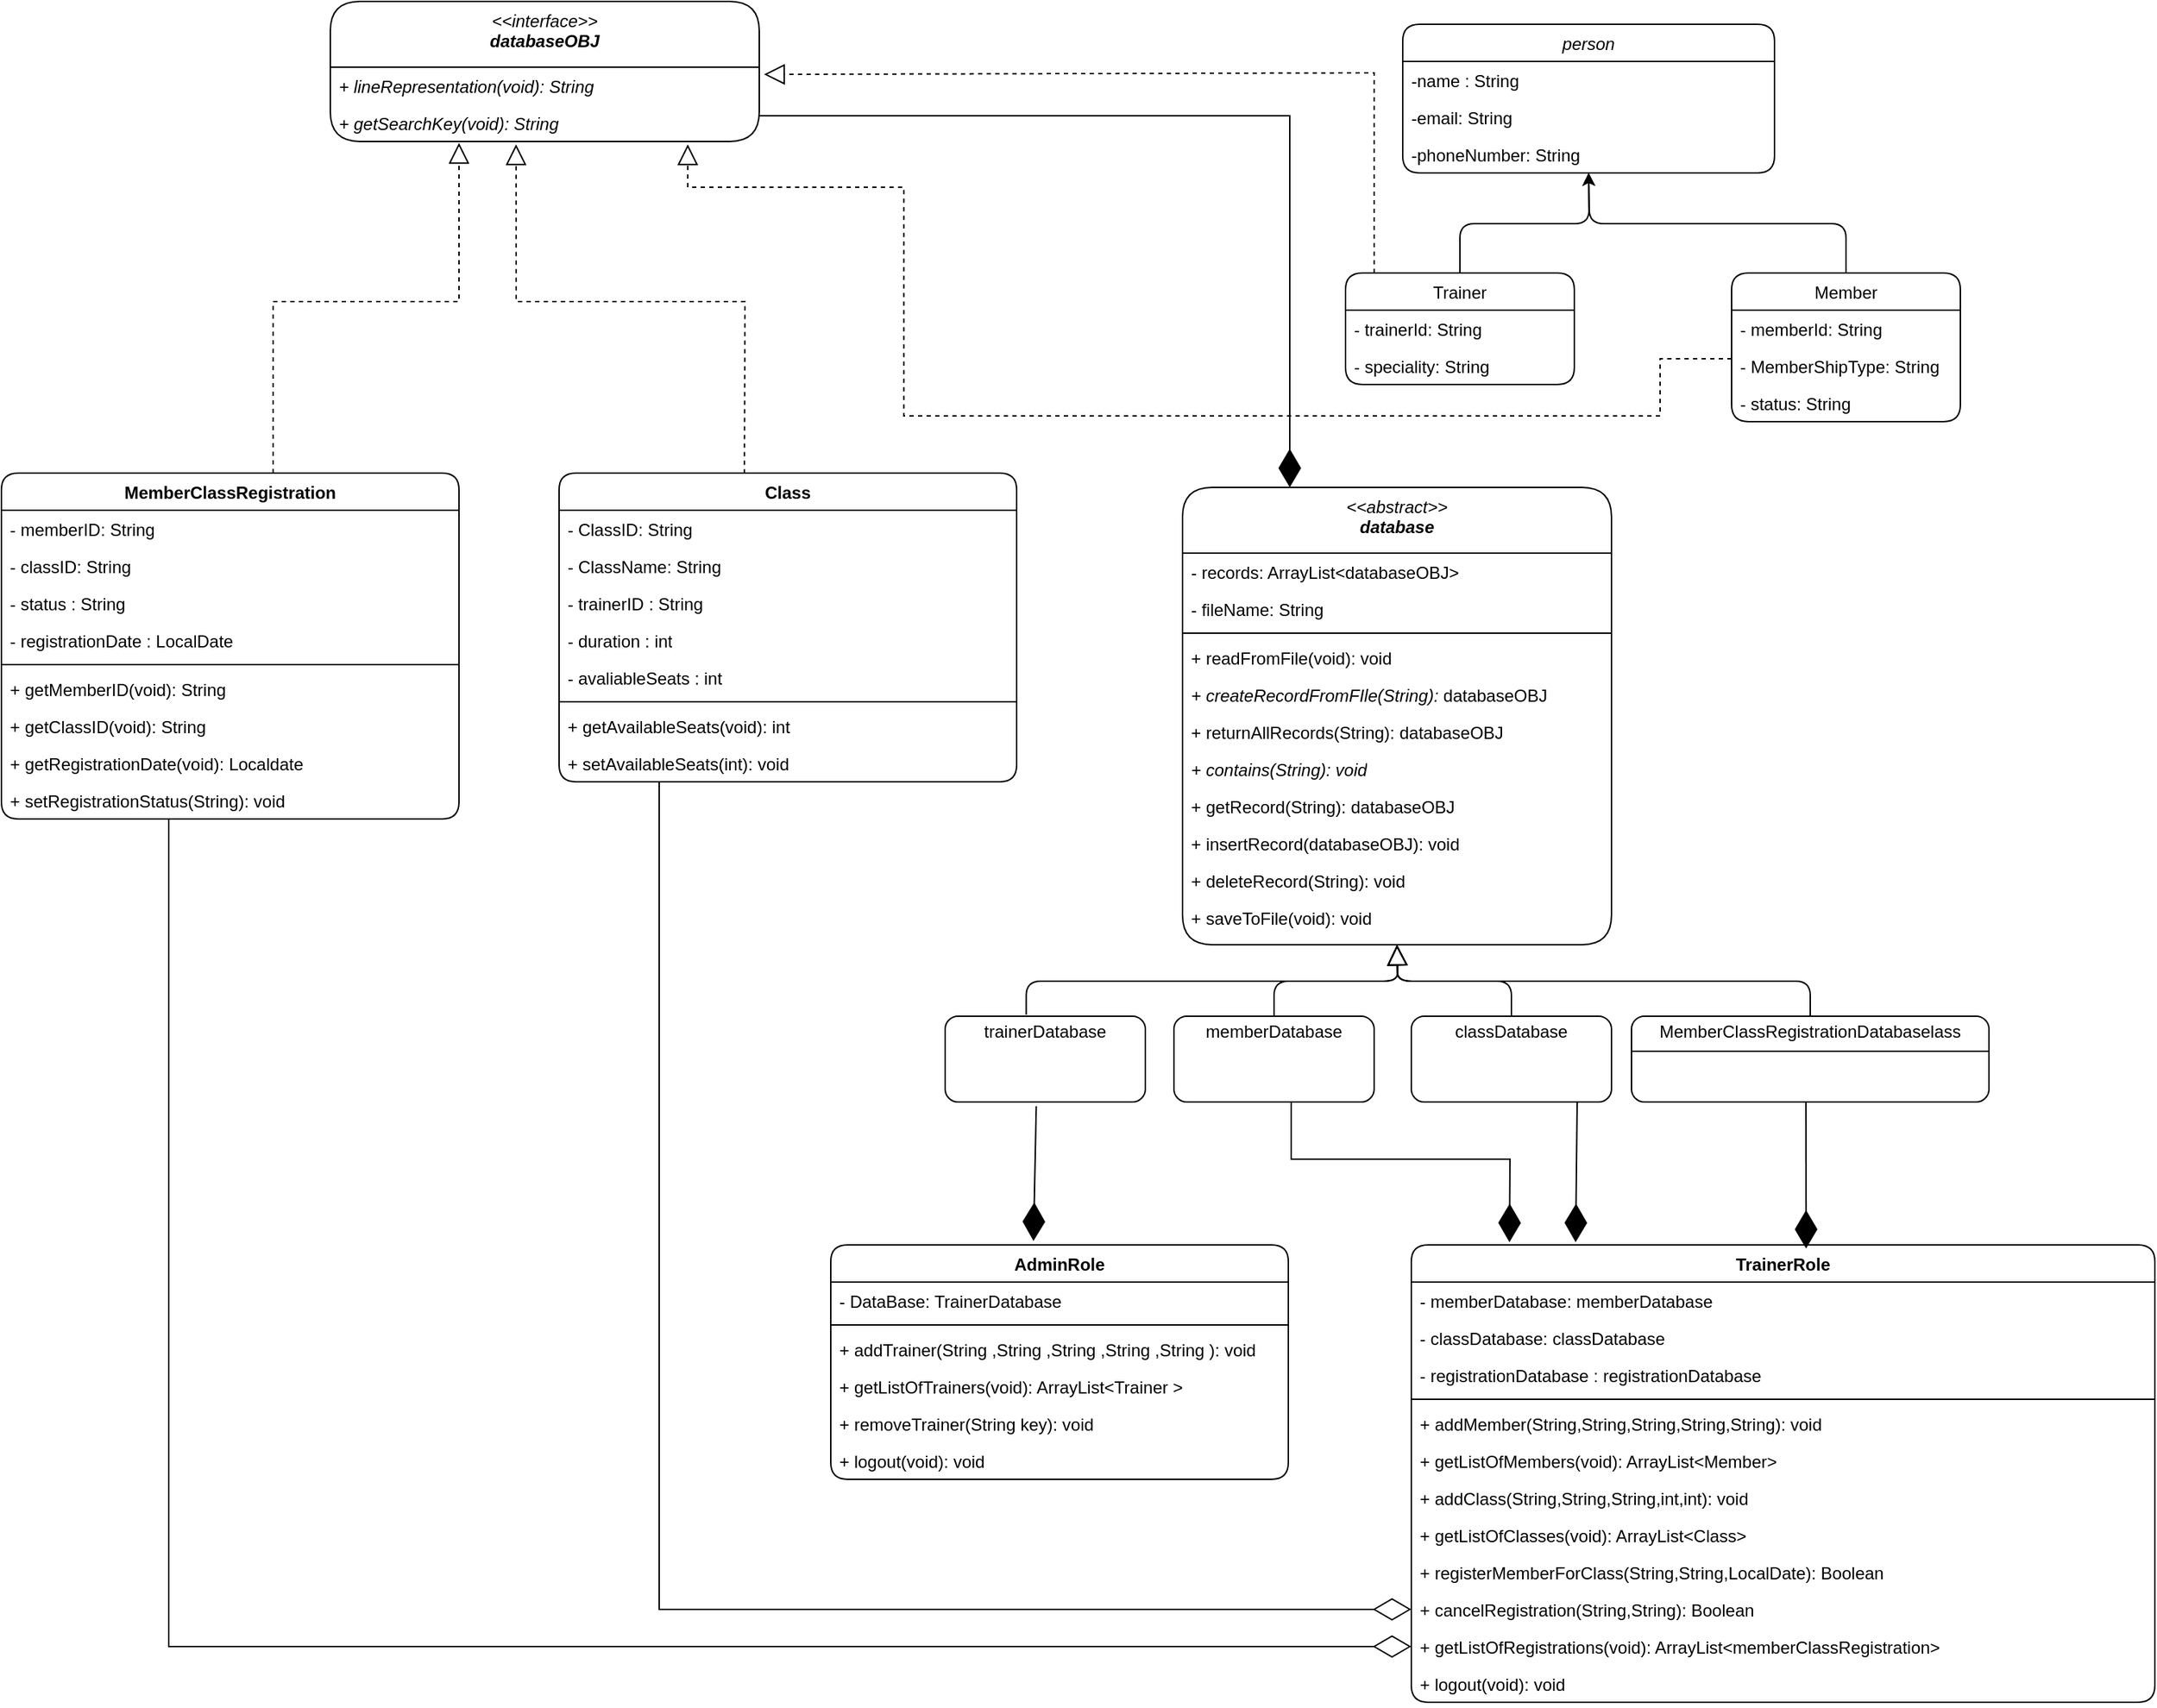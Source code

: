 <mxfile version="24.7.17">
  <diagram name="Page-1" id="gAdB9nPOYO4zGITMe3uy">
    <mxGraphModel dx="3231" dy="444" grid="1" gridSize="10" guides="1" tooltips="1" connect="1" arrows="1" fold="1" page="1" pageScale="1" pageWidth="827" pageHeight="1169" math="0" shadow="0">
      <root>
        <mxCell id="0" />
        <mxCell id="1" parent="0" />
        <mxCell id="HRGRUfHx_FgeZ7gGGEja-18" value="&lt;span style=&quot;font-weight: normal;&quot;&gt;&lt;i&gt;person&lt;/i&gt;&lt;/span&gt;" style="swimlane;fontStyle=1;align=center;verticalAlign=top;childLayout=stackLayout;horizontal=1;startSize=26;horizontalStack=0;resizeParent=1;resizeParentMax=0;resizeLast=0;collapsible=1;marginBottom=0;whiteSpace=wrap;html=1;rounded=1;" parent="1" vertex="1">
          <mxGeometry x="-1260" y="86" width="260" height="104" as="geometry" />
        </mxCell>
        <mxCell id="HRGRUfHx_FgeZ7gGGEja-19" value="-name : String" style="text;strokeColor=none;fillColor=none;align=left;verticalAlign=top;spacingLeft=4;spacingRight=4;overflow=hidden;rotatable=0;points=[[0,0.5],[1,0.5]];portConstraint=eastwest;whiteSpace=wrap;html=1;" parent="HRGRUfHx_FgeZ7gGGEja-18" vertex="1">
          <mxGeometry y="26" width="260" height="26" as="geometry" />
        </mxCell>
        <mxCell id="HRGRUfHx_FgeZ7gGGEja-27" value="-email: String" style="text;strokeColor=none;fillColor=none;align=left;verticalAlign=top;spacingLeft=4;spacingRight=4;overflow=hidden;rotatable=0;points=[[0,0.5],[1,0.5]];portConstraint=eastwest;whiteSpace=wrap;html=1;" parent="HRGRUfHx_FgeZ7gGGEja-18" vertex="1">
          <mxGeometry y="52" width="260" height="26" as="geometry" />
        </mxCell>
        <mxCell id="HRGRUfHx_FgeZ7gGGEja-28" value="-phoneNumber: String" style="text;strokeColor=none;fillColor=none;align=left;verticalAlign=top;spacingLeft=4;spacingRight=4;overflow=hidden;rotatable=0;points=[[0,0.5],[1,0.5]];portConstraint=eastwest;whiteSpace=wrap;html=1;" parent="HRGRUfHx_FgeZ7gGGEja-18" vertex="1">
          <mxGeometry y="78" width="260" height="26" as="geometry" />
        </mxCell>
        <mxCell id="HRGRUfHx_FgeZ7gGGEja-49" style="edgeStyle=orthogonalEdgeStyle;rounded=1;orthogonalLoop=1;jettySize=auto;html=1;exitX=0.5;exitY=0;exitDx=0;exitDy=0;fontFamily=Helvetica;fontSize=12;fontColor=default;fontStyle=0;" parent="1" source="HRGRUfHx_FgeZ7gGGEja-30" edge="1">
          <mxGeometry relative="1" as="geometry">
            <mxPoint x="-1130" y="190" as="targetPoint" />
          </mxGeometry>
        </mxCell>
        <mxCell id="HRGRUfHx_FgeZ7gGGEja-30" value="&lt;span style=&quot;font-weight: normal;&quot;&gt;Trainer&lt;/span&gt;" style="swimlane;fontStyle=1;align=center;verticalAlign=top;childLayout=stackLayout;horizontal=1;startSize=26;horizontalStack=0;resizeParent=1;resizeParentMax=0;resizeLast=0;collapsible=1;marginBottom=0;whiteSpace=wrap;html=1;rounded=1;strokeColor=default;fontFamily=Helvetica;fontSize=12;fontColor=default;fillColor=none;" parent="1" vertex="1">
          <mxGeometry x="-1300" y="260" width="160" height="78" as="geometry" />
        </mxCell>
        <mxCell id="HRGRUfHx_FgeZ7gGGEja-31" value="- trainerId: String" style="text;strokeColor=none;fillColor=none;align=left;verticalAlign=top;spacingLeft=4;spacingRight=4;overflow=hidden;rotatable=0;points=[[0,0.5],[1,0.5]];portConstraint=eastwest;whiteSpace=wrap;html=1;fontFamily=Helvetica;fontSize=12;fontColor=default;fontStyle=0;" parent="HRGRUfHx_FgeZ7gGGEja-30" vertex="1">
          <mxGeometry y="26" width="160" height="26" as="geometry" />
        </mxCell>
        <mxCell id="HRGRUfHx_FgeZ7gGGEja-34" value="- speciality: String" style="text;strokeColor=none;fillColor=none;align=left;verticalAlign=top;spacingLeft=4;spacingRight=4;overflow=hidden;rotatable=0;points=[[0,0.5],[1,0.5]];portConstraint=eastwest;whiteSpace=wrap;html=1;fontFamily=Helvetica;fontSize=12;fontColor=default;fontStyle=0;" parent="HRGRUfHx_FgeZ7gGGEja-30" vertex="1">
          <mxGeometry y="52" width="160" height="26" as="geometry" />
        </mxCell>
        <mxCell id="HRGRUfHx_FgeZ7gGGEja-50" style="edgeStyle=orthogonalEdgeStyle;rounded=1;orthogonalLoop=1;jettySize=auto;html=1;exitX=0.5;exitY=0;exitDx=0;exitDy=0;fontFamily=Helvetica;fontSize=12;fontColor=default;fontStyle=0;" parent="1" source="HRGRUfHx_FgeZ7gGGEja-44" edge="1">
          <mxGeometry relative="1" as="geometry">
            <mxPoint x="-1130" y="190" as="targetPoint" />
          </mxGeometry>
        </mxCell>
        <mxCell id="HRGRUfHx_FgeZ7gGGEja-44" value="&lt;span style=&quot;font-weight: normal;&quot;&gt;Member&lt;/span&gt;" style="swimlane;fontStyle=1;align=center;verticalAlign=top;childLayout=stackLayout;horizontal=1;startSize=26;horizontalStack=0;resizeParent=1;resizeParentMax=0;resizeLast=0;collapsible=1;marginBottom=0;whiteSpace=wrap;html=1;rounded=1;strokeColor=default;fontFamily=Helvetica;fontSize=12;fontColor=default;fillColor=none;" parent="1" vertex="1">
          <mxGeometry x="-1030" y="260" width="160" height="104" as="geometry" />
        </mxCell>
        <mxCell id="HRGRUfHx_FgeZ7gGGEja-45" value="- memberId: String" style="text;strokeColor=none;fillColor=none;align=left;verticalAlign=top;spacingLeft=4;spacingRight=4;overflow=hidden;rotatable=0;points=[[0,0.5],[1,0.5]];portConstraint=eastwest;whiteSpace=wrap;html=1;fontFamily=Helvetica;fontSize=12;fontColor=default;fontStyle=0;" parent="HRGRUfHx_FgeZ7gGGEja-44" vertex="1">
          <mxGeometry y="26" width="160" height="26" as="geometry" />
        </mxCell>
        <mxCell id="HRGRUfHx_FgeZ7gGGEja-46" value="- Me&lt;span style=&quot;background-color: initial;&quot;&gt;mberShipType: String&lt;/span&gt;" style="text;strokeColor=none;fillColor=none;align=left;verticalAlign=top;spacingLeft=4;spacingRight=4;overflow=hidden;rotatable=0;points=[[0,0.5],[1,0.5]];portConstraint=eastwest;whiteSpace=wrap;html=1;fontFamily=Helvetica;fontSize=12;fontColor=default;fontStyle=0;" parent="HRGRUfHx_FgeZ7gGGEja-44" vertex="1">
          <mxGeometry y="52" width="160" height="26" as="geometry" />
        </mxCell>
        <mxCell id="HRGRUfHx_FgeZ7gGGEja-48" value="- status: String" style="text;strokeColor=none;fillColor=none;align=left;verticalAlign=top;spacingLeft=4;spacingRight=4;overflow=hidden;rotatable=0;points=[[0,0.5],[1,0.5]];portConstraint=eastwest;whiteSpace=wrap;html=1;fontFamily=Helvetica;fontSize=12;fontColor=default;fontStyle=0;" parent="HRGRUfHx_FgeZ7gGGEja-44" vertex="1">
          <mxGeometry y="78" width="160" height="26" as="geometry" />
        </mxCell>
        <mxCell id="HRGRUfHx_FgeZ7gGGEja-51" value="&lt;div&gt;&lt;span style=&quot;font-weight: normal;&quot;&gt;&lt;i&gt;&amp;lt;&amp;lt;abstract&amp;gt;&amp;gt;&lt;/i&gt;&lt;/span&gt;&lt;/div&gt;&lt;i&gt;database&lt;/i&gt;" style="swimlane;fontStyle=1;align=center;verticalAlign=top;childLayout=stackLayout;horizontal=1;startSize=46;horizontalStack=0;resizeParent=1;resizeParentMax=0;resizeLast=0;collapsible=1;marginBottom=0;whiteSpace=wrap;html=1;rounded=1;strokeColor=default;fontFamily=Helvetica;fontSize=12;fontColor=default;fillColor=none;" parent="1" vertex="1">
          <mxGeometry x="-1414" y="410" width="300" height="320" as="geometry" />
        </mxCell>
        <mxCell id="HRGRUfHx_FgeZ7gGGEja-52" value="- records: ArrayList&amp;lt;databaseOBJ&amp;gt;" style="text;strokeColor=none;fillColor=none;align=left;verticalAlign=top;spacingLeft=4;spacingRight=4;overflow=hidden;rotatable=0;points=[[0,0.5],[1,0.5]];portConstraint=eastwest;whiteSpace=wrap;html=1;fontFamily=Helvetica;fontSize=12;fontColor=default;fontStyle=0;" parent="HRGRUfHx_FgeZ7gGGEja-51" vertex="1">
          <mxGeometry y="46" width="300" height="26" as="geometry" />
        </mxCell>
        <mxCell id="HRGRUfHx_FgeZ7gGGEja-56" value="- fileName: String" style="text;strokeColor=none;fillColor=none;align=left;verticalAlign=top;spacingLeft=4;spacingRight=4;overflow=hidden;rotatable=0;points=[[0,0.5],[1,0.5]];portConstraint=eastwest;whiteSpace=wrap;html=1;fontFamily=Helvetica;fontSize=12;fontColor=default;fontStyle=0;" parent="HRGRUfHx_FgeZ7gGGEja-51" vertex="1">
          <mxGeometry y="72" width="300" height="26" as="geometry" />
        </mxCell>
        <mxCell id="HRGRUfHx_FgeZ7gGGEja-53" value="" style="line;strokeWidth=1;fillColor=none;align=left;verticalAlign=middle;spacingTop=-1;spacingLeft=3;spacingRight=3;rotatable=0;labelPosition=right;points=[];portConstraint=eastwest;strokeColor=inherit;rounded=1;fontFamily=Helvetica;fontSize=12;fontColor=default;fontStyle=0;" parent="HRGRUfHx_FgeZ7gGGEja-51" vertex="1">
          <mxGeometry y="98" width="300" height="8" as="geometry" />
        </mxCell>
        <mxCell id="HRGRUfHx_FgeZ7gGGEja-54" value="+ readFromFile(void): void" style="text;strokeColor=none;fillColor=none;align=left;verticalAlign=top;spacingLeft=4;spacingRight=4;overflow=hidden;rotatable=0;points=[[0,0.5],[1,0.5]];portConstraint=eastwest;whiteSpace=wrap;html=1;fontFamily=Helvetica;fontSize=12;fontColor=default;fontStyle=0;" parent="HRGRUfHx_FgeZ7gGGEja-51" vertex="1">
          <mxGeometry y="106" width="300" height="26" as="geometry" />
        </mxCell>
        <mxCell id="HRGRUfHx_FgeZ7gGGEja-57" value="+ createRecordFromFIle(String):&amp;nbsp;&lt;span style=&quot;font-style: normal;&quot;&gt;databaseOBJ&lt;/span&gt;" style="text;strokeColor=none;fillColor=none;align=left;verticalAlign=top;spacingLeft=4;spacingRight=4;overflow=hidden;rotatable=0;points=[[0,0.5],[1,0.5]];portConstraint=eastwest;whiteSpace=wrap;html=1;fontFamily=Helvetica;fontSize=12;fontColor=default;fontStyle=2;" parent="HRGRUfHx_FgeZ7gGGEja-51" vertex="1">
          <mxGeometry y="132" width="300" height="26" as="geometry" />
        </mxCell>
        <mxCell id="HRGRUfHx_FgeZ7gGGEja-60" value="+ returnAllRecords(String):&amp;nbsp;&lt;span style=&quot;&quot;&gt;databaseOBJ&lt;/span&gt;" style="text;strokeColor=none;fillColor=none;align=left;verticalAlign=top;spacingLeft=4;spacingRight=4;overflow=hidden;rotatable=0;points=[[0,0.5],[1,0.5]];portConstraint=eastwest;whiteSpace=wrap;html=1;fontFamily=Helvetica;fontSize=12;fontColor=default;fontStyle=0;" parent="HRGRUfHx_FgeZ7gGGEja-51" vertex="1">
          <mxGeometry y="158" width="300" height="26" as="geometry" />
        </mxCell>
        <mxCell id="HRGRUfHx_FgeZ7gGGEja-61" value="+ contains(String): void&lt;div&gt;&lt;br&gt;&lt;/div&gt;" style="text;strokeColor=none;fillColor=none;align=left;verticalAlign=top;spacingLeft=4;spacingRight=4;overflow=hidden;rotatable=0;points=[[0,0.5],[1,0.5]];portConstraint=eastwest;whiteSpace=wrap;html=1;fontFamily=Helvetica;fontSize=12;fontColor=default;fontStyle=2;" parent="HRGRUfHx_FgeZ7gGGEja-51" vertex="1">
          <mxGeometry y="184" width="300" height="26" as="geometry" />
        </mxCell>
        <mxCell id="HRGRUfHx_FgeZ7gGGEja-62" value="+ getRecord(String):&amp;nbsp;&lt;span style=&quot;&quot;&gt;databaseOBJ&lt;/span&gt;&lt;div&gt;&lt;br&gt;&lt;/div&gt;" style="text;strokeColor=none;fillColor=none;align=left;verticalAlign=top;spacingLeft=4;spacingRight=4;overflow=hidden;rotatable=0;points=[[0,0.5],[1,0.5]];portConstraint=eastwest;whiteSpace=wrap;html=1;fontFamily=Helvetica;fontSize=12;fontColor=default;fontStyle=0;" parent="HRGRUfHx_FgeZ7gGGEja-51" vertex="1">
          <mxGeometry y="210" width="300" height="26" as="geometry" />
        </mxCell>
        <mxCell id="HRGRUfHx_FgeZ7gGGEja-63" value="+ insertRecord(&lt;span style=&quot;&quot;&gt;databaseOBJ&lt;/span&gt;): void" style="text;strokeColor=none;fillColor=none;align=left;verticalAlign=top;spacingLeft=4;spacingRight=4;overflow=hidden;rotatable=0;points=[[0,0.5],[1,0.5]];portConstraint=eastwest;whiteSpace=wrap;html=1;fontFamily=Helvetica;fontSize=12;fontColor=default;fontStyle=0;" parent="HRGRUfHx_FgeZ7gGGEja-51" vertex="1">
          <mxGeometry y="236" width="300" height="26" as="geometry" />
        </mxCell>
        <mxCell id="HRGRUfHx_FgeZ7gGGEja-64" value="+ deleteRecord(String): void" style="text;strokeColor=none;fillColor=none;align=left;verticalAlign=top;spacingLeft=4;spacingRight=4;overflow=hidden;rotatable=0;points=[[0,0.5],[1,0.5]];portConstraint=eastwest;whiteSpace=wrap;html=1;fontFamily=Helvetica;fontSize=12;fontColor=default;fontStyle=0;" parent="HRGRUfHx_FgeZ7gGGEja-51" vertex="1">
          <mxGeometry y="262" width="300" height="26" as="geometry" />
        </mxCell>
        <mxCell id="HRGRUfHx_FgeZ7gGGEja-65" value="+ saveToFile(void): void" style="text;strokeColor=none;fillColor=none;align=left;verticalAlign=top;spacingLeft=4;spacingRight=4;overflow=hidden;rotatable=0;points=[[0,0.5],[1,0.5]];portConstraint=eastwest;whiteSpace=wrap;html=1;fontFamily=Helvetica;fontSize=12;fontColor=default;fontStyle=0;" parent="HRGRUfHx_FgeZ7gGGEja-51" vertex="1">
          <mxGeometry y="288" width="300" height="32" as="geometry" />
        </mxCell>
        <mxCell id="HRGRUfHx_FgeZ7gGGEja-66" value="&lt;p style=&quot;margin: 4px 0px 0px;&quot;&gt;trainerDatabase&lt;/p&gt;" style="verticalAlign=top;align=center;overflow=fill;html=1;whiteSpace=wrap;rounded=1;strokeColor=default;fontFamily=Helvetica;fontSize=12;fontColor=default;fontStyle=0;fillColor=none;" parent="1" vertex="1">
          <mxGeometry x="-1580" y="780" width="140" height="60" as="geometry" />
        </mxCell>
        <mxCell id="HRGRUfHx_FgeZ7gGGEja-67" value="&lt;p style=&quot;margin:0px;margin-top:4px;text-align:center;&quot;&gt;classDatabase&lt;/p&gt;" style="verticalAlign=top;align=left;overflow=fill;html=1;whiteSpace=wrap;rounded=1;strokeColor=default;fontFamily=Helvetica;fontSize=12;fontColor=default;fontStyle=0;fillColor=none;" parent="1" vertex="1">
          <mxGeometry x="-1254" y="780" width="140" height="60" as="geometry" />
        </mxCell>
        <mxCell id="HRGRUfHx_FgeZ7gGGEja-69" value="&lt;p style=&quot;margin:0px;margin-top:4px;text-align:center;&quot;&gt;MemberClassRegistrationDatabaselass&lt;/p&gt;&lt;hr size=&quot;1&quot; style=&quot;border-style:solid;&quot;&gt;&lt;div style=&quot;height:2px;&quot;&gt;&lt;/div&gt;" style="verticalAlign=top;align=left;overflow=fill;html=1;whiteSpace=wrap;rounded=1;strokeColor=default;fontFamily=Helvetica;fontSize=12;fontColor=default;fontStyle=0;fillColor=none;" parent="1" vertex="1">
          <mxGeometry x="-1100" y="780" width="250" height="60" as="geometry" />
        </mxCell>
        <mxCell id="HRGRUfHx_FgeZ7gGGEja-70" value="&lt;p style=&quot;margin:0px;margin-top:4px;text-align:center;&quot;&gt;&lt;/p&gt;&lt;div style=&quot;text-align: center; height: 2px;&quot;&gt;memberDatabase&lt;/div&gt;" style="verticalAlign=top;align=left;overflow=fill;html=1;whiteSpace=wrap;rounded=1;strokeColor=default;fontFamily=Helvetica;fontSize=12;fontColor=default;fontStyle=0;fillColor=none;" parent="1" vertex="1">
          <mxGeometry x="-1420" y="780" width="140" height="60" as="geometry" />
        </mxCell>
        <mxCell id="HRGRUfHx_FgeZ7gGGEja-80" value="" style="endArrow=block;endFill=0;endSize=12;html=1;rounded=1;fontFamily=Helvetica;fontSize=12;fontColor=default;fontStyle=0;edgeStyle=orthogonalEdgeStyle;exitX=0.5;exitY=0;exitDx=0;exitDy=0;" parent="1" source="HRGRUfHx_FgeZ7gGGEja-70" edge="1">
          <mxGeometry width="160" relative="1" as="geometry">
            <mxPoint x="-1584" y="730" as="sourcePoint" />
            <mxPoint x="-1264" y="730" as="targetPoint" />
          </mxGeometry>
        </mxCell>
        <mxCell id="HRGRUfHx_FgeZ7gGGEja-81" value="" style="endArrow=block;endFill=0;endSize=12;html=1;rounded=1;fontFamily=Helvetica;fontSize=12;fontColor=default;fontStyle=0;edgeStyle=orthogonalEdgeStyle;exitX=0.405;exitY=-0.017;exitDx=0;exitDy=0;exitPerimeter=0;" parent="1" source="HRGRUfHx_FgeZ7gGGEja-66" edge="1">
          <mxGeometry width="160" relative="1" as="geometry">
            <mxPoint x="-1574" y="790" as="sourcePoint" />
            <mxPoint x="-1264" y="730" as="targetPoint" />
          </mxGeometry>
        </mxCell>
        <mxCell id="HRGRUfHx_FgeZ7gGGEja-82" value="" style="endArrow=block;endFill=0;endSize=12;html=1;rounded=1;fontFamily=Helvetica;fontSize=12;fontColor=default;fontStyle=0;edgeStyle=orthogonalEdgeStyle;exitX=0.5;exitY=0;exitDx=0;exitDy=0;" parent="1" source="HRGRUfHx_FgeZ7gGGEja-67" edge="1">
          <mxGeometry width="160" relative="1" as="geometry">
            <mxPoint x="-1427" y="789" as="sourcePoint" />
            <mxPoint x="-1264" y="730" as="targetPoint" />
          </mxGeometry>
        </mxCell>
        <mxCell id="HRGRUfHx_FgeZ7gGGEja-86" value="" style="endArrow=block;endFill=0;endSize=12;html=1;rounded=1;fontFamily=Helvetica;fontSize=12;fontColor=default;fontStyle=0;edgeStyle=orthogonalEdgeStyle;exitX=0.5;exitY=0;exitDx=0;exitDy=0;" parent="1" source="HRGRUfHx_FgeZ7gGGEja-69" edge="1">
          <mxGeometry width="160" relative="1" as="geometry">
            <mxPoint x="-1088" y="790" as="sourcePoint" />
            <mxPoint x="-1264" y="730" as="targetPoint" />
          </mxGeometry>
        </mxCell>
        <mxCell id="HRGRUfHx_FgeZ7gGGEja-91" value="AdminRole" style="swimlane;fontStyle=1;align=center;verticalAlign=top;childLayout=stackLayout;horizontal=1;startSize=26;horizontalStack=0;resizeParent=1;resizeParentMax=0;resizeLast=0;collapsible=1;marginBottom=0;whiteSpace=wrap;html=1;rounded=1;strokeColor=default;fontFamily=Helvetica;fontSize=12;fontColor=default;fillColor=none;" parent="1" vertex="1">
          <mxGeometry x="-1660" y="940" width="320" height="164" as="geometry" />
        </mxCell>
        <mxCell id="HRGRUfHx_FgeZ7gGGEja-92" value="- DataBase: TrainerDatabase" style="text;strokeColor=none;fillColor=none;align=left;verticalAlign=top;spacingLeft=4;spacingRight=4;overflow=hidden;rotatable=0;points=[[0,0.5],[1,0.5]];portConstraint=eastwest;whiteSpace=wrap;html=1;fontFamily=Helvetica;fontSize=12;fontColor=default;fontStyle=0;" parent="HRGRUfHx_FgeZ7gGGEja-91" vertex="1">
          <mxGeometry y="26" width="320" height="26" as="geometry" />
        </mxCell>
        <mxCell id="HRGRUfHx_FgeZ7gGGEja-93" value="" style="line;strokeWidth=1;fillColor=none;align=left;verticalAlign=middle;spacingTop=-1;spacingLeft=3;spacingRight=3;rotatable=0;labelPosition=right;points=[];portConstraint=eastwest;strokeColor=inherit;rounded=1;fontFamily=Helvetica;fontSize=12;fontColor=default;fontStyle=0;" parent="HRGRUfHx_FgeZ7gGGEja-91" vertex="1">
          <mxGeometry y="52" width="320" height="8" as="geometry" />
        </mxCell>
        <mxCell id="HRGRUfHx_FgeZ7gGGEja-94" value="+ addTrainer(String&amp;nbsp;,String&amp;nbsp;,String&amp;nbsp;,String&amp;nbsp;,String&amp;nbsp;): void" style="text;strokeColor=none;fillColor=none;align=left;verticalAlign=top;spacingLeft=4;spacingRight=4;overflow=hidden;rotatable=0;points=[[0,0.5],[1,0.5]];portConstraint=eastwest;whiteSpace=wrap;html=1;fontFamily=Helvetica;fontSize=12;fontColor=default;fontStyle=0;" parent="HRGRUfHx_FgeZ7gGGEja-91" vertex="1">
          <mxGeometry y="60" width="320" height="26" as="geometry" />
        </mxCell>
        <mxCell id="HRGRUfHx_FgeZ7gGGEja-95" value="+ getListOfTrainers(void): ArrayList&amp;lt;Trainer &amp;gt;" style="text;strokeColor=none;fillColor=none;align=left;verticalAlign=top;spacingLeft=4;spacingRight=4;overflow=hidden;rotatable=0;points=[[0,0.5],[1,0.5]];portConstraint=eastwest;whiteSpace=wrap;html=1;fontFamily=Helvetica;fontSize=12;fontColor=default;fontStyle=0;" parent="HRGRUfHx_FgeZ7gGGEja-91" vertex="1">
          <mxGeometry y="86" width="320" height="26" as="geometry" />
        </mxCell>
        <mxCell id="HRGRUfHx_FgeZ7gGGEja-96" value="+ removeTrainer(String key): void" style="text;strokeColor=none;fillColor=none;align=left;verticalAlign=top;spacingLeft=4;spacingRight=4;overflow=hidden;rotatable=0;points=[[0,0.5],[1,0.5]];portConstraint=eastwest;whiteSpace=wrap;html=1;fontFamily=Helvetica;fontSize=12;fontColor=default;fontStyle=0;" parent="HRGRUfHx_FgeZ7gGGEja-91" vertex="1">
          <mxGeometry y="112" width="320" height="26" as="geometry" />
        </mxCell>
        <mxCell id="HRGRUfHx_FgeZ7gGGEja-97" value="+ logout(void): void" style="text;strokeColor=none;fillColor=none;align=left;verticalAlign=top;spacingLeft=4;spacingRight=4;overflow=hidden;rotatable=0;points=[[0,0.5],[1,0.5]];portConstraint=eastwest;whiteSpace=wrap;html=1;fontFamily=Helvetica;fontSize=12;fontColor=default;fontStyle=0;" parent="HRGRUfHx_FgeZ7gGGEja-91" vertex="1">
          <mxGeometry y="138" width="320" height="26" as="geometry" />
        </mxCell>
        <mxCell id="HRGRUfHx_FgeZ7gGGEja-98" value="Class" style="swimlane;fontStyle=1;align=center;verticalAlign=top;childLayout=stackLayout;horizontal=1;startSize=26;horizontalStack=0;resizeParent=1;resizeParentMax=0;resizeLast=0;collapsible=1;marginBottom=0;whiteSpace=wrap;html=1;rounded=1;strokeColor=default;fontFamily=Helvetica;fontSize=12;fontColor=default;fillColor=none;" parent="1" vertex="1">
          <mxGeometry x="-1850" y="400" width="320" height="216" as="geometry" />
        </mxCell>
        <mxCell id="HRGRUfHx_FgeZ7gGGEja-99" value="- ClassID: String" style="text;strokeColor=none;fillColor=none;align=left;verticalAlign=top;spacingLeft=4;spacingRight=4;overflow=hidden;rotatable=0;points=[[0,0.5],[1,0.5]];portConstraint=eastwest;whiteSpace=wrap;html=1;fontFamily=Helvetica;fontSize=12;fontColor=default;fontStyle=0;" parent="HRGRUfHx_FgeZ7gGGEja-98" vertex="1">
          <mxGeometry y="26" width="320" height="26" as="geometry" />
        </mxCell>
        <mxCell id="HRGRUfHx_FgeZ7gGGEja-102" value="- ClassName: String" style="text;strokeColor=none;fillColor=none;align=left;verticalAlign=top;spacingLeft=4;spacingRight=4;overflow=hidden;rotatable=0;points=[[0,0.5],[1,0.5]];portConstraint=eastwest;whiteSpace=wrap;html=1;fontFamily=Helvetica;fontSize=12;fontColor=default;fontStyle=0;" parent="HRGRUfHx_FgeZ7gGGEja-98" vertex="1">
          <mxGeometry y="52" width="320" height="26" as="geometry" />
        </mxCell>
        <mxCell id="HRGRUfHx_FgeZ7gGGEja-104" value="-&amp;nbsp;trainerID&amp;nbsp;&lt;span style=&quot;color: rgba(0, 0, 0, 0); font-family: monospace; font-size: 0px; text-wrap: nowrap;&quot;&gt;%3CmxGraphModel%3E%3Croot%3E%3CmxCell%20id%3D%220%22%2F%3E%3CmxCell%20id%3D%221%22%20parent%3D%220%22%2F%3E%3CmxCell%20id%3D%222%22%20value%3D%22-%20ClassName%3A%20String%22%20style%3D%22text%3BstrokeColor%3Dnone%3BfillColor%3Dnone%3Balign%3Dleft%3BverticalAlign%3Dtop%3BspacingLeft%3D4%3BspacingRight%3D4%3Boverflow%3Dhidden%3Brotatable%3D0%3Bpoints%3D%5B%5B0%2C0.5%5D%2C%5B1%2C0.5%5D%5D%3BportConstraint%3Deastwest%3BwhiteSpace%3Dwrap%3Bhtml%3D1%3BfontFamily%3DHelvetica%3BfontSize%3D12%3BfontColor%3Ddefault%3BfontStyle%3D0%3B%22%20vertex%3D%221%22%20parent%3D%221%22%3E%3CmxGeometry%20x%3D%22-690%22%20y%3D%22388%22%20width%3D%22160%22%20height%3D%2226%22%20as%3D%22geometry%22%2F%3E%3C%2FmxCell%3E%3C%2Froot%3E%3C%2FmxGraphModel%3E&lt;/span&gt;: String" style="text;strokeColor=none;fillColor=none;align=left;verticalAlign=top;spacingLeft=4;spacingRight=4;overflow=hidden;rotatable=0;points=[[0,0.5],[1,0.5]];portConstraint=eastwest;whiteSpace=wrap;html=1;fontFamily=Helvetica;fontSize=12;fontColor=default;fontStyle=0;" parent="HRGRUfHx_FgeZ7gGGEja-98" vertex="1">
          <mxGeometry y="78" width="320" height="26" as="geometry" />
        </mxCell>
        <mxCell id="HRGRUfHx_FgeZ7gGGEja-105" value="- duration : int" style="text;strokeColor=none;fillColor=none;align=left;verticalAlign=top;spacingLeft=4;spacingRight=4;overflow=hidden;rotatable=0;points=[[0,0.5],[1,0.5]];portConstraint=eastwest;whiteSpace=wrap;html=1;fontFamily=Helvetica;fontSize=12;fontColor=default;fontStyle=0;" parent="HRGRUfHx_FgeZ7gGGEja-98" vertex="1">
          <mxGeometry y="104" width="320" height="26" as="geometry" />
        </mxCell>
        <mxCell id="HRGRUfHx_FgeZ7gGGEja-106" value="- avaliableSeats : int" style="text;strokeColor=none;fillColor=none;align=left;verticalAlign=top;spacingLeft=4;spacingRight=4;overflow=hidden;rotatable=0;points=[[0,0.5],[1,0.5]];portConstraint=eastwest;whiteSpace=wrap;html=1;fontFamily=Helvetica;fontSize=12;fontColor=default;fontStyle=0;" parent="HRGRUfHx_FgeZ7gGGEja-98" vertex="1">
          <mxGeometry y="130" width="320" height="26" as="geometry" />
        </mxCell>
        <mxCell id="HRGRUfHx_FgeZ7gGGEja-100" value="" style="line;strokeWidth=1;fillColor=none;align=left;verticalAlign=middle;spacingTop=-1;spacingLeft=3;spacingRight=3;rotatable=0;labelPosition=right;points=[];portConstraint=eastwest;strokeColor=inherit;rounded=1;fontFamily=Helvetica;fontSize=12;fontColor=default;fontStyle=0;" parent="HRGRUfHx_FgeZ7gGGEja-98" vertex="1">
          <mxGeometry y="156" width="320" height="8" as="geometry" />
        </mxCell>
        <mxCell id="HRGRUfHx_FgeZ7gGGEja-101" value="+ getAvailableSeats(void): int" style="text;strokeColor=none;fillColor=none;align=left;verticalAlign=top;spacingLeft=4;spacingRight=4;overflow=hidden;rotatable=0;points=[[0,0.5],[1,0.5]];portConstraint=eastwest;whiteSpace=wrap;html=1;fontFamily=Helvetica;fontSize=12;fontColor=default;fontStyle=0;" parent="HRGRUfHx_FgeZ7gGGEja-98" vertex="1">
          <mxGeometry y="164" width="320" height="26" as="geometry" />
        </mxCell>
        <mxCell id="HRGRUfHx_FgeZ7gGGEja-109" value="+ setAvailableSeats(int): void" style="text;strokeColor=none;fillColor=none;align=left;verticalAlign=top;spacingLeft=4;spacingRight=4;overflow=hidden;rotatable=0;points=[[0,0.5],[1,0.5]];portConstraint=eastwest;whiteSpace=wrap;html=1;fontFamily=Helvetica;fontSize=12;fontColor=default;fontStyle=0;" parent="HRGRUfHx_FgeZ7gGGEja-98" vertex="1">
          <mxGeometry y="190" width="320" height="26" as="geometry" />
        </mxCell>
        <mxCell id="HRGRUfHx_FgeZ7gGGEja-116" value="MemberClassRegistration" style="swimlane;fontStyle=1;align=center;verticalAlign=top;childLayout=stackLayout;horizontal=1;startSize=26;horizontalStack=0;resizeParent=1;resizeParentMax=0;resizeLast=0;collapsible=1;marginBottom=0;whiteSpace=wrap;html=1;rounded=1;strokeColor=default;fontFamily=Helvetica;fontSize=12;fontColor=default;fillColor=none;" parent="1" vertex="1">
          <mxGeometry x="-2240" y="400" width="320" height="242" as="geometry" />
        </mxCell>
        <mxCell id="HRGRUfHx_FgeZ7gGGEja-117" value="- memberID: String" style="text;strokeColor=none;fillColor=none;align=left;verticalAlign=top;spacingLeft=4;spacingRight=4;overflow=hidden;rotatable=0;points=[[0,0.5],[1,0.5]];portConstraint=eastwest;whiteSpace=wrap;html=1;fontFamily=Helvetica;fontSize=12;fontColor=default;fontStyle=0;" parent="HRGRUfHx_FgeZ7gGGEja-116" vertex="1">
          <mxGeometry y="26" width="320" height="26" as="geometry" />
        </mxCell>
        <mxCell id="HRGRUfHx_FgeZ7gGGEja-118" value="- classID: String" style="text;strokeColor=none;fillColor=none;align=left;verticalAlign=top;spacingLeft=4;spacingRight=4;overflow=hidden;rotatable=0;points=[[0,0.5],[1,0.5]];portConstraint=eastwest;whiteSpace=wrap;html=1;fontFamily=Helvetica;fontSize=12;fontColor=default;fontStyle=0;" parent="HRGRUfHx_FgeZ7gGGEja-116" vertex="1">
          <mxGeometry y="52" width="320" height="26" as="geometry" />
        </mxCell>
        <mxCell id="HRGRUfHx_FgeZ7gGGEja-119" value="-&amp;nbsp;status&amp;nbsp;&lt;span style=&quot;color: rgba(0, 0, 0, 0); font-family: monospace; font-size: 0px; text-wrap: nowrap;&quot;&gt;%3CmxGraphModel%3E%3Croot%3E%3CmxCell%20id%3D%220%22%2F%3E%3CmxCell%20id%3D%221%22%20parent%3D%220%22%2F%3E%3CmxCell%20id%3D%222%22%20value%3D%22-%20ClassName%3A%20String%22%20style%3D%22text%3BstrokeColor%3Dnone%3BfillColor%3Dnone%3Balign%3Dleft%3BverticalAlign%3Dtop%3BspacingLeft%3D4%3BspacingRight%3D4%3Boverflow%3Dhidden%3Brotatable%3D0%3Bpoints%3D%5B%5B0%2C0.5%5D%2C%5B1%2C0.5%5D%5D%3BportConstraint%3Deastwest%3BwhiteSpace%3Dwrap%3Bhtml%3D1%3BfontFamily%3DHelvetica%3BfontSize%3D12%3BfontColor%3Ddefault%3BfontStyle%3D0%3B%22%20vertex%3D%221%22%20parent%3D%221%22%3E%3CmxGeometry%20x%3D%22-690%22%20y%3D%22388%22%20width%3D%22160%22%20height%3D%2226%22%20as%3D%22geometry%22%2F%3E%3C%2FmxCell%3E%3C%2Froot%3E%3C%2FmxGraphModel%3E&lt;/span&gt;: String" style="text;strokeColor=none;fillColor=none;align=left;verticalAlign=top;spacingLeft=4;spacingRight=4;overflow=hidden;rotatable=0;points=[[0,0.5],[1,0.5]];portConstraint=eastwest;whiteSpace=wrap;html=1;fontFamily=Helvetica;fontSize=12;fontColor=default;fontStyle=0;" parent="HRGRUfHx_FgeZ7gGGEja-116" vertex="1">
          <mxGeometry y="78" width="320" height="26" as="geometry" />
        </mxCell>
        <mxCell id="HRGRUfHx_FgeZ7gGGEja-120" value="- registrationDate : LocalDate" style="text;strokeColor=none;fillColor=none;align=left;verticalAlign=top;spacingLeft=4;spacingRight=4;overflow=hidden;rotatable=0;points=[[0,0.5],[1,0.5]];portConstraint=eastwest;whiteSpace=wrap;html=1;fontFamily=Helvetica;fontSize=12;fontColor=default;fontStyle=0;" parent="HRGRUfHx_FgeZ7gGGEja-116" vertex="1">
          <mxGeometry y="104" width="320" height="26" as="geometry" />
        </mxCell>
        <mxCell id="HRGRUfHx_FgeZ7gGGEja-122" value="" style="line;strokeWidth=1;fillColor=none;align=left;verticalAlign=middle;spacingTop=-1;spacingLeft=3;spacingRight=3;rotatable=0;labelPosition=right;points=[];portConstraint=eastwest;strokeColor=inherit;rounded=1;fontFamily=Helvetica;fontSize=12;fontColor=default;fontStyle=0;" parent="HRGRUfHx_FgeZ7gGGEja-116" vertex="1">
          <mxGeometry y="130" width="320" height="8" as="geometry" />
        </mxCell>
        <mxCell id="HRGRUfHx_FgeZ7gGGEja-123" value="+ getMemberID(void): String" style="text;strokeColor=none;fillColor=none;align=left;verticalAlign=top;spacingLeft=4;spacingRight=4;overflow=hidden;rotatable=0;points=[[0,0.5],[1,0.5]];portConstraint=eastwest;whiteSpace=wrap;html=1;fontFamily=Helvetica;fontSize=12;fontColor=default;fontStyle=0;" parent="HRGRUfHx_FgeZ7gGGEja-116" vertex="1">
          <mxGeometry y="138" width="320" height="26" as="geometry" />
        </mxCell>
        <mxCell id="HRGRUfHx_FgeZ7gGGEja-124" value="+ getClassID(void): String" style="text;strokeColor=none;fillColor=none;align=left;verticalAlign=top;spacingLeft=4;spacingRight=4;overflow=hidden;rotatable=0;points=[[0,0.5],[1,0.5]];portConstraint=eastwest;whiteSpace=wrap;html=1;fontFamily=Helvetica;fontSize=12;fontColor=default;fontStyle=0;" parent="HRGRUfHx_FgeZ7gGGEja-116" vertex="1">
          <mxGeometry y="164" width="320" height="26" as="geometry" />
        </mxCell>
        <mxCell id="P1cCkZc824jhCqTwxMv9-28" value="+ getRegistrationDate(void): Localdate" style="text;strokeColor=none;fillColor=none;align=left;verticalAlign=top;spacingLeft=4;spacingRight=4;overflow=hidden;rotatable=0;points=[[0,0.5],[1,0.5]];portConstraint=eastwest;whiteSpace=wrap;html=1;fontFamily=Helvetica;fontSize=12;fontColor=default;fontStyle=0;" parent="HRGRUfHx_FgeZ7gGGEja-116" vertex="1">
          <mxGeometry y="190" width="320" height="26" as="geometry" />
        </mxCell>
        <mxCell id="HRGRUfHx_FgeZ7gGGEja-125" value="+&amp;nbsp;&lt;span data-teams=&quot;true&quot;&gt;&lt;span dir=&quot;ltr&quot; class=&quot;ui-provider jy jz ka kb kc kd ke kf kg kh ki kj kk kl km kn ko kp kq kr ks kt ku kv kw kx ky kz la lb lc ld le lf lg&quot;&gt;setRegistrationStatus(String&lt;/span&gt;&lt;/span&gt;): void" style="text;strokeColor=none;fillColor=none;align=left;verticalAlign=top;spacingLeft=4;spacingRight=4;overflow=hidden;rotatable=0;points=[[0,0.5],[1,0.5]];portConstraint=eastwest;whiteSpace=wrap;html=1;fontFamily=Helvetica;fontSize=12;fontColor=default;fontStyle=0;" parent="HRGRUfHx_FgeZ7gGGEja-116" vertex="1">
          <mxGeometry y="216" width="320" height="26" as="geometry" />
        </mxCell>
        <mxCell id="HRGRUfHx_FgeZ7gGGEja-128" value="TrainerRole" style="swimlane;fontStyle=1;align=center;verticalAlign=top;childLayout=stackLayout;horizontal=1;startSize=26;horizontalStack=0;resizeParent=1;resizeParentMax=0;resizeLast=0;collapsible=1;marginBottom=0;whiteSpace=wrap;html=1;rounded=1;strokeColor=default;fontFamily=Helvetica;fontSize=12;fontColor=default;fillColor=none;" parent="1" vertex="1">
          <mxGeometry x="-1254" y="940" width="520" height="320" as="geometry" />
        </mxCell>
        <mxCell id="HRGRUfHx_FgeZ7gGGEja-129" value="- memberDatabase: memberDatabase" style="text;strokeColor=none;fillColor=none;align=left;verticalAlign=top;spacingLeft=4;spacingRight=4;overflow=hidden;rotatable=0;points=[[0,0.5],[1,0.5]];portConstraint=eastwest;whiteSpace=wrap;html=1;fontFamily=Helvetica;fontSize=12;fontColor=default;fontStyle=0;" parent="HRGRUfHx_FgeZ7gGGEja-128" vertex="1">
          <mxGeometry y="26" width="520" height="26" as="geometry" />
        </mxCell>
        <mxCell id="HRGRUfHx_FgeZ7gGGEja-130" value="- classDatabase: classDatabase" style="text;strokeColor=none;fillColor=none;align=left;verticalAlign=top;spacingLeft=4;spacingRight=4;overflow=hidden;rotatable=0;points=[[0,0.5],[1,0.5]];portConstraint=eastwest;whiteSpace=wrap;html=1;fontFamily=Helvetica;fontSize=12;fontColor=default;fontStyle=0;" parent="HRGRUfHx_FgeZ7gGGEja-128" vertex="1">
          <mxGeometry y="52" width="520" height="26" as="geometry" />
        </mxCell>
        <mxCell id="HRGRUfHx_FgeZ7gGGEja-131" value="-&amp;nbsp;registrationDatabase&amp;nbsp;&lt;span style=&quot;color: rgba(0, 0, 0, 0); font-family: monospace; font-size: 0px; text-wrap: nowrap;&quot;&gt;%3CmxGraphModel%3E%3Croot%3E%3CmxCell%20id%3D%220%22%2F%3E%3CmxCell%20id%3D%221%22%20parent%3D%220%22%2F%3E%3CmxCell%20id%3D%222%22%20value%3D%22-%20ClassName%3A%20String%22%20style%3D%22text%3BstrokeColor%3Dnone%3BfillColor%3Dnone%3Balign%3Dleft%3BverticalAlign%3Dtop%3BspacingLeft%3D4%3BspacingRight%3D4%3Boverflow%3Dhidden%3Brotatable%3D0%3Bpoints%3D%5B%5B0%2C0.5%5D%2C%5B1%2C0.5%5D%5D%3BportConstraint%3Deastwest%3BwhiteSpace%3Dwrap%3Bhtml%3D1%3BfontFamily%3DHelvetica%3BfontSize%3D12%3BfontColor%3Ddefault%3BfontStyle%3D0%3B%22%20vertex%3D%221%22%20parent%3D%221%22%3E%3CmxGeometry%20x%3D%22-690%22%20y%3D%22388%22%20width%3D%22160%22%20height%3D%2226%22%20as%3D%22geometry%22%2F%3E%3C%2FmxCell%3E%3C%2Froot%3E%3C%2FmxGraphModel%3E&lt;/span&gt;: registrationDatabase" style="text;strokeColor=none;fillColor=none;align=left;verticalAlign=top;spacingLeft=4;spacingRight=4;overflow=hidden;rotatable=0;points=[[0,0.5],[1,0.5]];portConstraint=eastwest;whiteSpace=wrap;html=1;fontFamily=Helvetica;fontSize=12;fontColor=default;fontStyle=0;" parent="HRGRUfHx_FgeZ7gGGEja-128" vertex="1">
          <mxGeometry y="78" width="520" height="26" as="geometry" />
        </mxCell>
        <mxCell id="HRGRUfHx_FgeZ7gGGEja-133" value="" style="line;strokeWidth=1;fillColor=none;align=left;verticalAlign=middle;spacingTop=-1;spacingLeft=3;spacingRight=3;rotatable=0;labelPosition=right;points=[];portConstraint=eastwest;strokeColor=inherit;rounded=1;fontFamily=Helvetica;fontSize=12;fontColor=default;fontStyle=0;" parent="HRGRUfHx_FgeZ7gGGEja-128" vertex="1">
          <mxGeometry y="104" width="520" height="8" as="geometry" />
        </mxCell>
        <mxCell id="HRGRUfHx_FgeZ7gGGEja-134" value="+ addMember(String,String,String,String,String): void" style="text;strokeColor=none;fillColor=none;align=left;verticalAlign=top;spacingLeft=4;spacingRight=4;overflow=hidden;rotatable=0;points=[[0,0.5],[1,0.5]];portConstraint=eastwest;whiteSpace=wrap;html=1;fontFamily=Helvetica;fontSize=12;fontColor=default;fontStyle=0;" parent="HRGRUfHx_FgeZ7gGGEja-128" vertex="1">
          <mxGeometry y="112" width="520" height="26" as="geometry" />
        </mxCell>
        <mxCell id="HRGRUfHx_FgeZ7gGGEja-135" value="+ getListOfMembers(void): ArrayList&amp;lt;Member&amp;gt;" style="text;strokeColor=none;fillColor=none;align=left;verticalAlign=top;spacingLeft=4;spacingRight=4;overflow=hidden;rotatable=0;points=[[0,0.5],[1,0.5]];portConstraint=eastwest;whiteSpace=wrap;html=1;fontFamily=Helvetica;fontSize=12;fontColor=default;fontStyle=0;" parent="HRGRUfHx_FgeZ7gGGEja-128" vertex="1">
          <mxGeometry y="138" width="520" height="26" as="geometry" />
        </mxCell>
        <mxCell id="HRGRUfHx_FgeZ7gGGEja-136" value="+ addClass(String,String,String,int,int): void" style="text;strokeColor=none;fillColor=none;align=left;verticalAlign=top;spacingLeft=4;spacingRight=4;overflow=hidden;rotatable=0;points=[[0,0.5],[1,0.5]];portConstraint=eastwest;whiteSpace=wrap;html=1;fontFamily=Helvetica;fontSize=12;fontColor=default;fontStyle=0;" parent="HRGRUfHx_FgeZ7gGGEja-128" vertex="1">
          <mxGeometry y="164" width="520" height="26" as="geometry" />
        </mxCell>
        <mxCell id="HRGRUfHx_FgeZ7gGGEja-137" value="+ getListOfClasses(void): ArrayList&amp;lt;Class&amp;gt;" style="text;strokeColor=none;fillColor=none;align=left;verticalAlign=top;spacingLeft=4;spacingRight=4;overflow=hidden;rotatable=0;points=[[0,0.5],[1,0.5]];portConstraint=eastwest;whiteSpace=wrap;html=1;fontFamily=Helvetica;fontSize=12;fontColor=default;fontStyle=0;" parent="HRGRUfHx_FgeZ7gGGEja-128" vertex="1">
          <mxGeometry y="190" width="520" height="26" as="geometry" />
        </mxCell>
        <mxCell id="HRGRUfHx_FgeZ7gGGEja-140" value="+ registerMemberForClass(String,String,LocalDate): Boolean" style="text;strokeColor=none;fillColor=none;align=left;verticalAlign=top;spacingLeft=4;spacingRight=4;overflow=hidden;rotatable=0;points=[[0,0.5],[1,0.5]];portConstraint=eastwest;whiteSpace=wrap;html=1;fontFamily=Helvetica;fontSize=12;fontColor=default;fontStyle=0;" parent="HRGRUfHx_FgeZ7gGGEja-128" vertex="1">
          <mxGeometry y="216" width="520" height="26" as="geometry" />
        </mxCell>
        <mxCell id="HRGRUfHx_FgeZ7gGGEja-141" value="+ cancelRegistration(String,String): Boolean" style="text;strokeColor=none;fillColor=none;align=left;verticalAlign=top;spacingLeft=4;spacingRight=4;overflow=hidden;rotatable=0;points=[[0,0.5],[1,0.5]];portConstraint=eastwest;whiteSpace=wrap;html=1;fontFamily=Helvetica;fontSize=12;fontColor=default;fontStyle=0;" parent="HRGRUfHx_FgeZ7gGGEja-128" vertex="1">
          <mxGeometry y="242" width="520" height="26" as="geometry" />
        </mxCell>
        <mxCell id="HRGRUfHx_FgeZ7gGGEja-142" value="+ getListOfRegistrations(void): ArrayList&amp;lt;memberClassRegistration&amp;gt;" style="text;strokeColor=none;fillColor=none;align=left;verticalAlign=top;spacingLeft=4;spacingRight=4;overflow=hidden;rotatable=0;points=[[0,0.5],[1,0.5]];portConstraint=eastwest;whiteSpace=wrap;html=1;fontFamily=Helvetica;fontSize=12;fontColor=default;fontStyle=0;" parent="HRGRUfHx_FgeZ7gGGEja-128" vertex="1">
          <mxGeometry y="268" width="520" height="26" as="geometry" />
        </mxCell>
        <mxCell id="HRGRUfHx_FgeZ7gGGEja-143" value="+ logout(void): void" style="text;strokeColor=none;fillColor=none;align=left;verticalAlign=top;spacingLeft=4;spacingRight=4;overflow=hidden;rotatable=0;points=[[0,0.5],[1,0.5]];portConstraint=eastwest;whiteSpace=wrap;html=1;fontFamily=Helvetica;fontSize=12;fontColor=default;fontStyle=0;" parent="HRGRUfHx_FgeZ7gGGEja-128" vertex="1">
          <mxGeometry y="294" width="520" height="26" as="geometry" />
        </mxCell>
        <mxCell id="P1cCkZc824jhCqTwxMv9-4" value="&lt;div&gt;&lt;span style=&quot;font-weight: normal;&quot;&gt;&lt;i&gt;&amp;lt;&amp;lt;interface&amp;gt;&amp;gt;&lt;/i&gt;&lt;/span&gt;&lt;/div&gt;&lt;i&gt;databaseOBJ&lt;/i&gt;" style="swimlane;fontStyle=1;align=center;verticalAlign=top;childLayout=stackLayout;horizontal=1;startSize=46;horizontalStack=0;resizeParent=1;resizeParentMax=0;resizeLast=0;collapsible=1;marginBottom=0;whiteSpace=wrap;html=1;rounded=1;strokeColor=default;fontFamily=Helvetica;fontSize=12;fontColor=default;fillColor=none;" parent="1" vertex="1">
          <mxGeometry x="-2010" y="70" width="300" height="98" as="geometry" />
        </mxCell>
        <mxCell id="HRGRUfHx_FgeZ7gGGEja-127" value="+ lineRepresentation(void): String" style="text;strokeColor=none;fillColor=none;align=left;verticalAlign=top;spacingLeft=4;spacingRight=4;overflow=hidden;rotatable=0;points=[[0,0.5],[1,0.5]];portConstraint=eastwest;whiteSpace=wrap;html=1;fontFamily=Helvetica;fontSize=12;fontColor=default;fontStyle=2;" parent="P1cCkZc824jhCqTwxMv9-4" vertex="1">
          <mxGeometry y="46" width="300" height="26" as="geometry" />
        </mxCell>
        <mxCell id="HRGRUfHx_FgeZ7gGGEja-29" value="&lt;i&gt;+ getSearchKey(void): String&lt;/i&gt;" style="text;strokeColor=none;fillColor=none;align=left;verticalAlign=top;spacingLeft=4;spacingRight=4;overflow=hidden;rotatable=0;points=[[0,0.5],[1,0.5]];portConstraint=eastwest;whiteSpace=wrap;html=1;" parent="P1cCkZc824jhCqTwxMv9-4" vertex="1">
          <mxGeometry y="72" width="300" height="26" as="geometry" />
        </mxCell>
        <mxCell id="P1cCkZc824jhCqTwxMv9-23" value="" style="endArrow=block;dashed=1;endFill=0;endSize=12;html=1;rounded=0;entryX=1.011;entryY=0.194;entryDx=0;entryDy=0;entryPerimeter=0;exitX=0.125;exitY=0;exitDx=0;exitDy=0;exitPerimeter=0;" parent="1" source="HRGRUfHx_FgeZ7gGGEja-30" target="HRGRUfHx_FgeZ7gGGEja-127" edge="1">
          <mxGeometry width="160" relative="1" as="geometry">
            <mxPoint x="-1520" y="270" as="sourcePoint" />
            <mxPoint x="-1360" y="270" as="targetPoint" />
            <Array as="points">
              <mxPoint x="-1280" y="120" />
            </Array>
          </mxGeometry>
        </mxCell>
        <mxCell id="P1cCkZc824jhCqTwxMv9-24" value="" style="endArrow=block;dashed=1;endFill=0;endSize=12;html=1;rounded=0;exitX=0;exitY=0.308;exitDx=0;exitDy=0;exitPerimeter=0;" parent="1" source="HRGRUfHx_FgeZ7gGGEja-46" edge="1">
          <mxGeometry width="160" relative="1" as="geometry">
            <mxPoint x="-1040" y="320" as="sourcePoint" />
            <mxPoint x="-1760" y="170" as="targetPoint" />
            <Array as="points">
              <mxPoint x="-1080" y="320" />
              <mxPoint x="-1080" y="360" />
              <mxPoint x="-1608.88" y="360" />
              <mxPoint x="-1608.88" y="260" />
              <mxPoint x="-1608.88" y="200" />
              <mxPoint x="-1760" y="200" />
            </Array>
          </mxGeometry>
        </mxCell>
        <mxCell id="P1cCkZc824jhCqTwxMv9-25" value="" style="endArrow=block;dashed=1;endFill=0;endSize=12;html=1;rounded=0;entryX=0.433;entryY=1.077;entryDx=0;entryDy=0;entryPerimeter=0;exitX=0.405;exitY=0.001;exitDx=0;exitDy=0;exitPerimeter=0;" parent="1" source="HRGRUfHx_FgeZ7gGGEja-98" target="HRGRUfHx_FgeZ7gGGEja-29" edge="1">
          <mxGeometry width="160" relative="1" as="geometry">
            <mxPoint x="-1733" y="400" as="sourcePoint" />
            <mxPoint x="-2160" y="261" as="targetPoint" />
            <Array as="points">
              <mxPoint x="-1720" y="280" />
              <mxPoint x="-1880" y="280" />
            </Array>
          </mxGeometry>
        </mxCell>
        <mxCell id="P1cCkZc824jhCqTwxMv9-26" value="" style="endArrow=block;dashed=1;endFill=0;endSize=12;html=1;rounded=0;exitX=0.405;exitY=0.001;exitDx=0;exitDy=0;exitPerimeter=0;" parent="1" edge="1">
          <mxGeometry width="160" relative="1" as="geometry">
            <mxPoint x="-2050" y="400" as="sourcePoint" />
            <mxPoint x="-1920" y="169" as="targetPoint" />
            <Array as="points">
              <mxPoint x="-2050" y="280" />
              <mxPoint x="-1920" y="280" />
            </Array>
          </mxGeometry>
        </mxCell>
        <mxCell id="gfhQQaeX6Hlzkn8IMcaD-8" value="" style="endArrow=diamondThin;endFill=1;endSize=24;html=1;rounded=0;entryX=0.443;entryY=-0.017;entryDx=0;entryDy=0;entryPerimeter=0;exitX=0.455;exitY=1.05;exitDx=0;exitDy=0;exitPerimeter=0;" edge="1" parent="1" source="HRGRUfHx_FgeZ7gGGEja-66" target="HRGRUfHx_FgeZ7gGGEja-91">
          <mxGeometry width="160" relative="1" as="geometry">
            <mxPoint x="-1490" y="900" as="sourcePoint" />
            <mxPoint x="-1330" y="900" as="targetPoint" />
          </mxGeometry>
        </mxCell>
        <mxCell id="gfhQQaeX6Hlzkn8IMcaD-9" value="" style="endArrow=diamondThin;endFill=1;endSize=24;html=1;rounded=0;entryX=0.132;entryY=-0.006;entryDx=0;entryDy=0;entryPerimeter=0;exitX=0.455;exitY=1.05;exitDx=0;exitDy=0;exitPerimeter=0;" edge="1" parent="1" target="HRGRUfHx_FgeZ7gGGEja-128">
          <mxGeometry width="160" relative="1" as="geometry">
            <mxPoint x="-1338" y="840" as="sourcePoint" />
            <mxPoint x="-1340" y="934" as="targetPoint" />
            <Array as="points">
              <mxPoint x="-1338" y="880" />
              <mxPoint x="-1185" y="880" />
            </Array>
          </mxGeometry>
        </mxCell>
        <mxCell id="gfhQQaeX6Hlzkn8IMcaD-10" value="" style="endArrow=diamondThin;endFill=1;endSize=24;html=1;rounded=0;entryX=0.221;entryY=-0.006;entryDx=0;entryDy=0;entryPerimeter=0;exitX=0.455;exitY=1.05;exitDx=0;exitDy=0;exitPerimeter=0;" edge="1" parent="1" target="HRGRUfHx_FgeZ7gGGEja-128">
          <mxGeometry width="160" relative="1" as="geometry">
            <mxPoint x="-1138" y="840" as="sourcePoint" />
            <mxPoint x="-1140" y="934" as="targetPoint" />
          </mxGeometry>
        </mxCell>
        <mxCell id="gfhQQaeX6Hlzkn8IMcaD-11" value="" style="endArrow=diamondThin;endFill=1;endSize=24;html=1;rounded=0;entryX=0.531;entryY=0.008;entryDx=0;entryDy=0;entryPerimeter=0;exitX=0.455;exitY=1.05;exitDx=0;exitDy=0;exitPerimeter=0;" edge="1" parent="1" target="HRGRUfHx_FgeZ7gGGEja-128">
          <mxGeometry width="160" relative="1" as="geometry">
            <mxPoint x="-978" y="840" as="sourcePoint" />
            <mxPoint x="-980" y="934" as="targetPoint" />
          </mxGeometry>
        </mxCell>
        <mxCell id="gfhQQaeX6Hlzkn8IMcaD-12" value="" style="endArrow=diamondThin;endFill=1;endSize=24;html=1;rounded=0;exitX=1;exitY=0.5;exitDx=0;exitDy=0;" edge="1" parent="1">
          <mxGeometry width="160" relative="1" as="geometry">
            <mxPoint x="-1710" y="150.0" as="sourcePoint" />
            <mxPoint x="-1339" y="410" as="targetPoint" />
            <Array as="points">
              <mxPoint x="-1339" y="150" />
              <mxPoint x="-1339" y="341" />
            </Array>
          </mxGeometry>
        </mxCell>
        <mxCell id="gfhQQaeX6Hlzkn8IMcaD-13" value="" style="endArrow=diamondThin;endFill=0;endSize=24;html=1;rounded=0;entryX=0;entryY=0.5;entryDx=0;entryDy=0;" edge="1" parent="1" target="HRGRUfHx_FgeZ7gGGEja-141">
          <mxGeometry width="160" relative="1" as="geometry">
            <mxPoint x="-1780" y="616" as="sourcePoint" />
            <mxPoint x="-1780" y="840" as="targetPoint" />
            <Array as="points">
              <mxPoint x="-1780" y="1195" />
            </Array>
          </mxGeometry>
        </mxCell>
        <mxCell id="gfhQQaeX6Hlzkn8IMcaD-15" value="" style="endArrow=diamondThin;endFill=0;endSize=24;html=1;rounded=0;entryX=0;entryY=0.5;entryDx=0;entryDy=0;" edge="1" parent="1" target="HRGRUfHx_FgeZ7gGGEja-142">
          <mxGeometry width="160" relative="1" as="geometry">
            <mxPoint x="-2123" y="642" as="sourcePoint" />
            <mxPoint x="-1260" y="1221" as="targetPoint" />
            <Array as="points">
              <mxPoint x="-2123" y="1221" />
            </Array>
          </mxGeometry>
        </mxCell>
      </root>
    </mxGraphModel>
  </diagram>
</mxfile>
